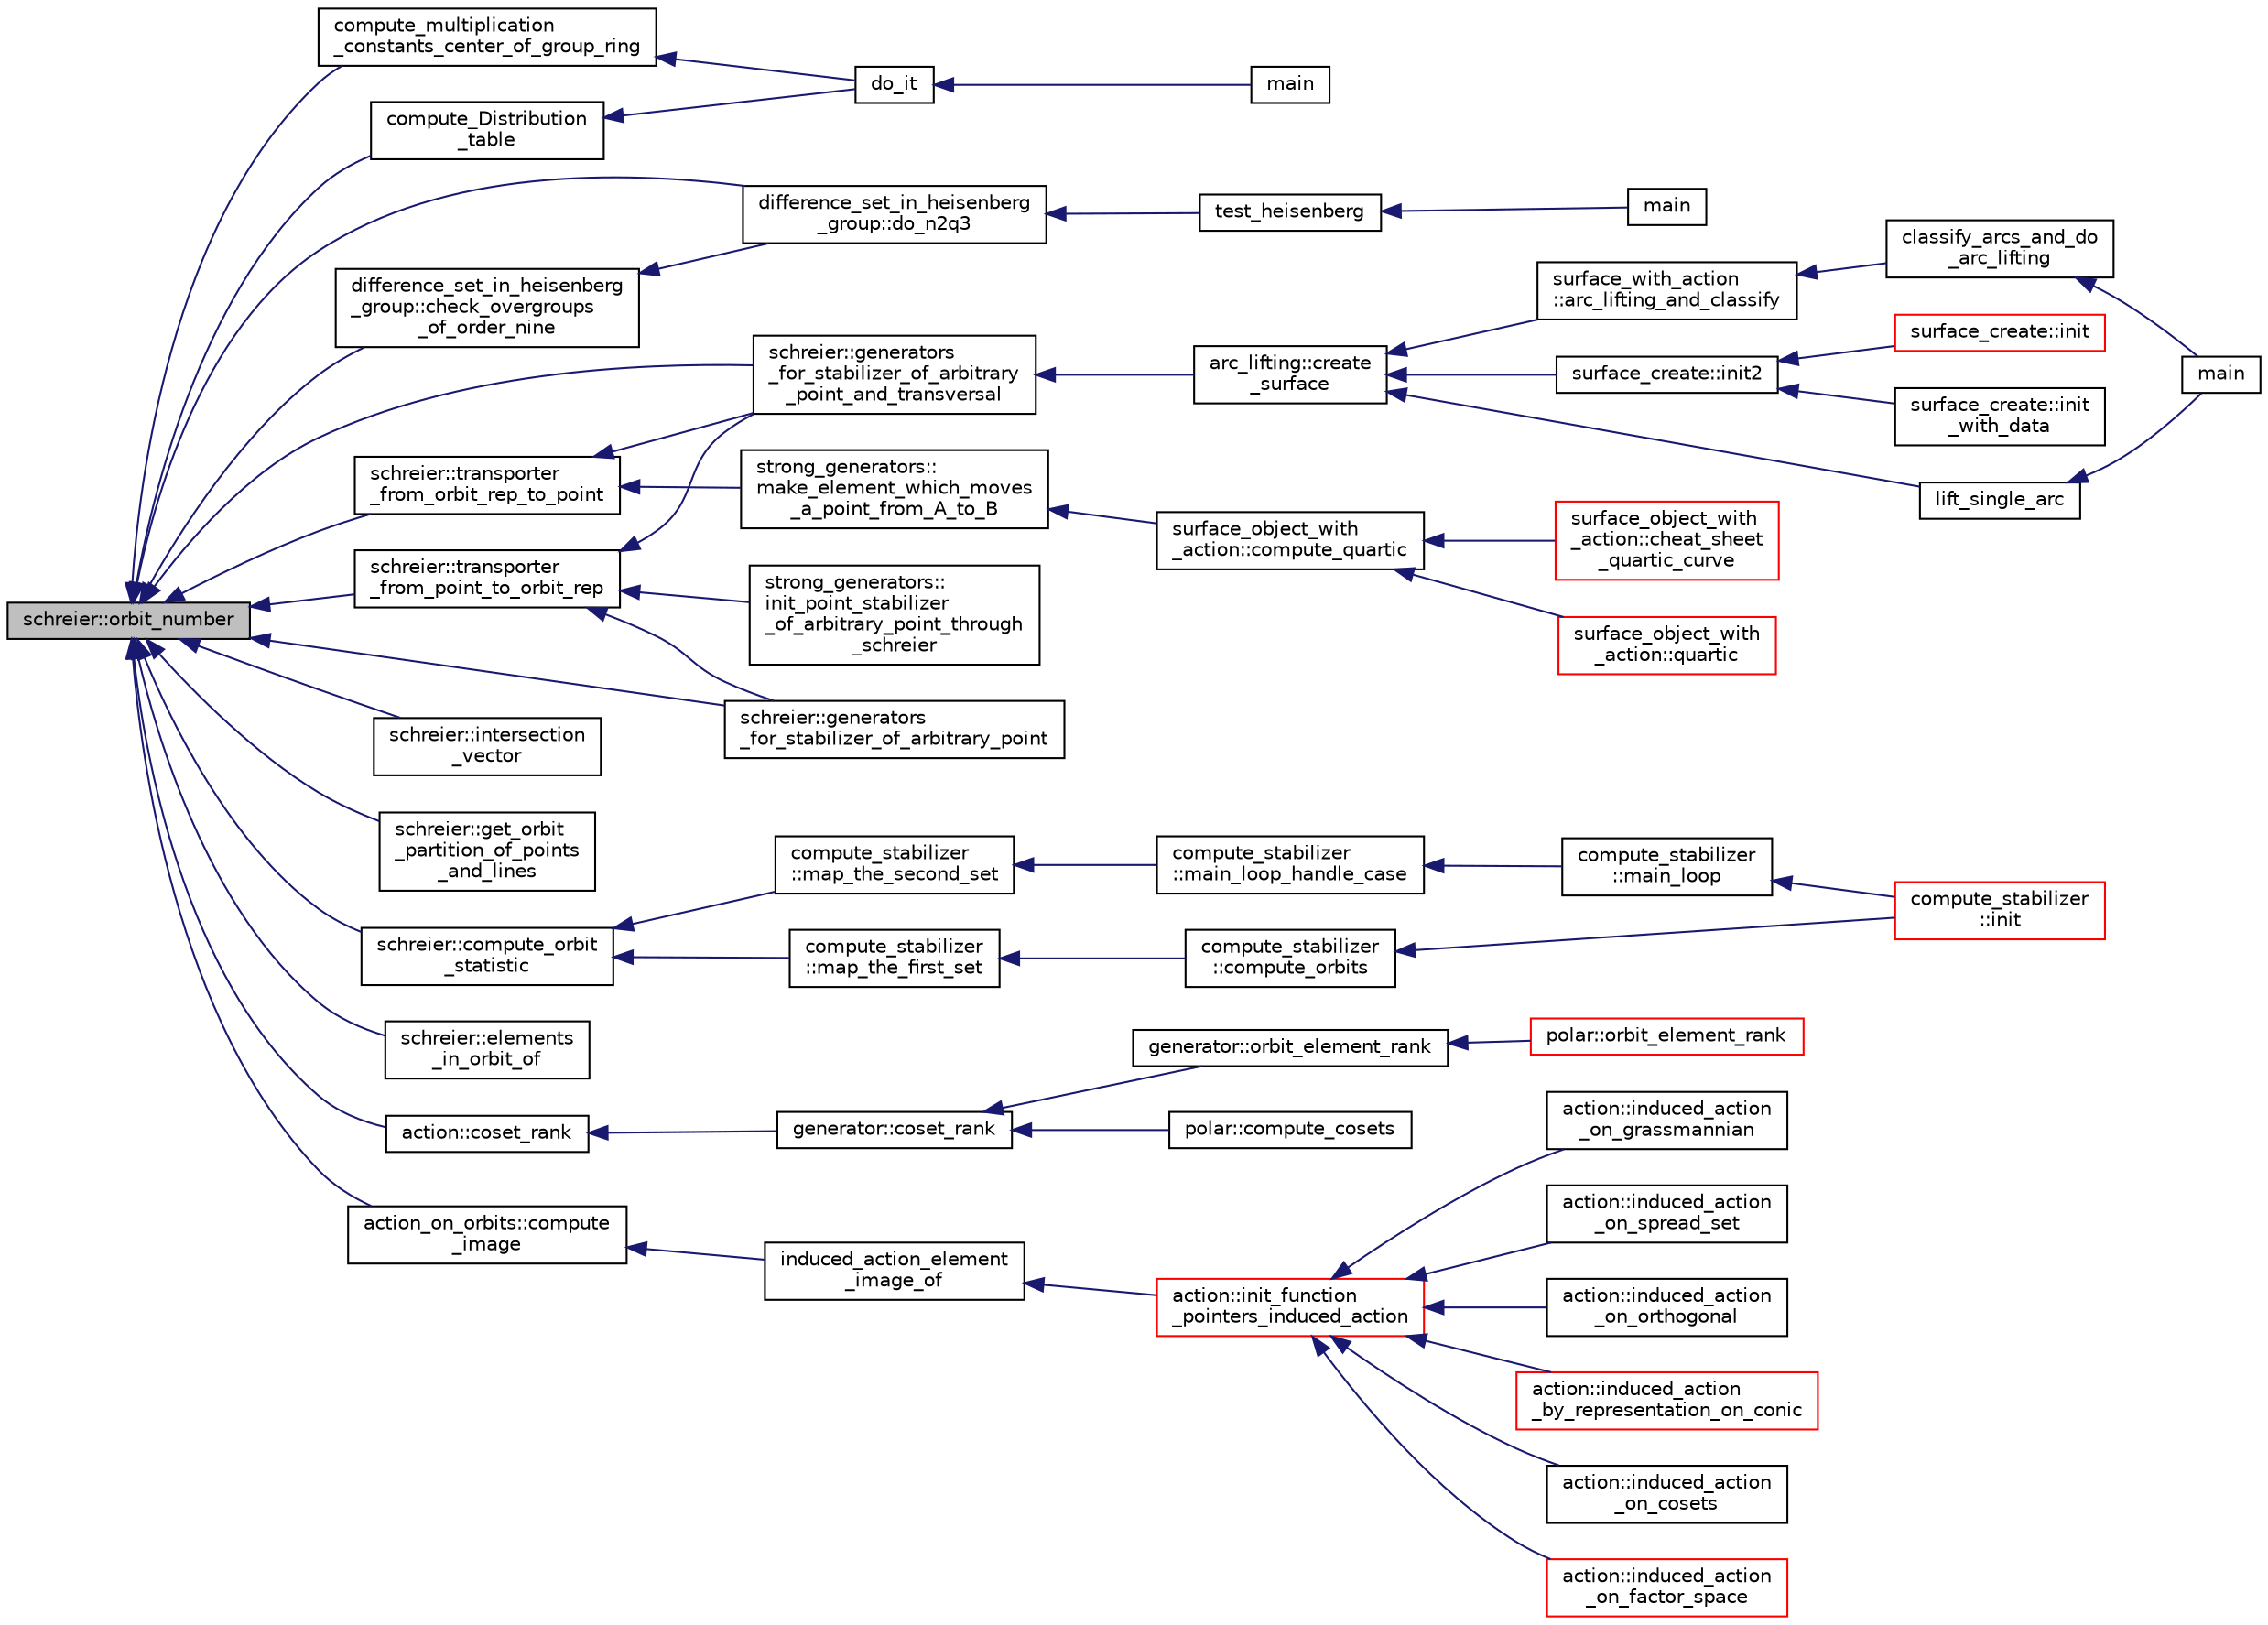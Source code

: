 digraph "schreier::orbit_number"
{
  edge [fontname="Helvetica",fontsize="10",labelfontname="Helvetica",labelfontsize="10"];
  node [fontname="Helvetica",fontsize="10",shape=record];
  rankdir="LR";
  Node3058 [label="schreier::orbit_number",height=0.2,width=0.4,color="black", fillcolor="grey75", style="filled", fontcolor="black"];
  Node3058 -> Node3059 [dir="back",color="midnightblue",fontsize="10",style="solid",fontname="Helvetica"];
  Node3059 [label="compute_multiplication\l_constants_center_of_group_ring",height=0.2,width=0.4,color="black", fillcolor="white", style="filled",URL="$da/da3/burnside_8_c.html#af95d10e11c7b51283e5e458a907ea660"];
  Node3059 -> Node3060 [dir="back",color="midnightblue",fontsize="10",style="solid",fontname="Helvetica"];
  Node3060 [label="do_it",height=0.2,width=0.4,color="black", fillcolor="white", style="filled",URL="$da/da3/burnside_8_c.html#a6a1ed4d46bdb13e56112f47f0565c25b"];
  Node3060 -> Node3061 [dir="back",color="midnightblue",fontsize="10",style="solid",fontname="Helvetica"];
  Node3061 [label="main",height=0.2,width=0.4,color="black", fillcolor="white", style="filled",URL="$da/da3/burnside_8_c.html#a3c04138a5bfe5d72780bb7e82a18e627"];
  Node3058 -> Node3062 [dir="back",color="midnightblue",fontsize="10",style="solid",fontname="Helvetica"];
  Node3062 [label="compute_Distribution\l_table",height=0.2,width=0.4,color="black", fillcolor="white", style="filled",URL="$da/da3/burnside_8_c.html#aab8b0528e91c0ef087c49a16ec0d3d8e"];
  Node3062 -> Node3060 [dir="back",color="midnightblue",fontsize="10",style="solid",fontname="Helvetica"];
  Node3058 -> Node3063 [dir="back",color="midnightblue",fontsize="10",style="solid",fontname="Helvetica"];
  Node3063 [label="difference_set_in_heisenberg\l_group::do_n2q3",height=0.2,width=0.4,color="black", fillcolor="white", style="filled",URL="$de/d8a/classdifference__set__in__heisenberg__group.html#aca82ff116dd5d17cfbb311e809b6d023"];
  Node3063 -> Node3064 [dir="back",color="midnightblue",fontsize="10",style="solid",fontname="Helvetica"];
  Node3064 [label="test_heisenberg",height=0.2,width=0.4,color="black", fillcolor="white", style="filled",URL="$d7/db9/tao_8_c.html#a87d0c5c3b1f228ddbc4f326d3b662c24"];
  Node3064 -> Node3065 [dir="back",color="midnightblue",fontsize="10",style="solid",fontname="Helvetica"];
  Node3065 [label="main",height=0.2,width=0.4,color="black", fillcolor="white", style="filled",URL="$d7/db9/tao_8_c.html#a3c04138a5bfe5d72780bb7e82a18e627"];
  Node3058 -> Node3066 [dir="back",color="midnightblue",fontsize="10",style="solid",fontname="Helvetica"];
  Node3066 [label="difference_set_in_heisenberg\l_group::check_overgroups\l_of_order_nine",height=0.2,width=0.4,color="black", fillcolor="white", style="filled",URL="$de/d8a/classdifference__set__in__heisenberg__group.html#af7075193cf272d5b63356e21ec1ab8a8"];
  Node3066 -> Node3063 [dir="back",color="midnightblue",fontsize="10",style="solid",fontname="Helvetica"];
  Node3058 -> Node3067 [dir="back",color="midnightblue",fontsize="10",style="solid",fontname="Helvetica"];
  Node3067 [label="schreier::transporter\l_from_orbit_rep_to_point",height=0.2,width=0.4,color="black", fillcolor="white", style="filled",URL="$d3/dd6/classschreier.html#af3b4f9632d21b92be2dc87c98f8429f3"];
  Node3067 -> Node3068 [dir="back",color="midnightblue",fontsize="10",style="solid",fontname="Helvetica"];
  Node3068 [label="schreier::generators\l_for_stabilizer_of_arbitrary\l_point_and_transversal",height=0.2,width=0.4,color="black", fillcolor="white", style="filled",URL="$d3/dd6/classschreier.html#a63e4acebeefabb5a5dd6f4c2a60398f5"];
  Node3068 -> Node3069 [dir="back",color="midnightblue",fontsize="10",style="solid",fontname="Helvetica"];
  Node3069 [label="arc_lifting::create\l_surface",height=0.2,width=0.4,color="black", fillcolor="white", style="filled",URL="$dc/db7/classarc__lifting.html#a2b1fd46281de9ff3fef00fc122d39b2b"];
  Node3069 -> Node3070 [dir="back",color="midnightblue",fontsize="10",style="solid",fontname="Helvetica"];
  Node3070 [label="lift_single_arc",height=0.2,width=0.4,color="black", fillcolor="white", style="filled",URL="$d6/dc3/arc__lifting__main_8_c.html#a0bdc148f70112959722a40cf9758d54b"];
  Node3070 -> Node3071 [dir="back",color="midnightblue",fontsize="10",style="solid",fontname="Helvetica"];
  Node3071 [label="main",height=0.2,width=0.4,color="black", fillcolor="white", style="filled",URL="$d6/dc3/arc__lifting__main_8_c.html#a217dbf8b442f20279ea00b898af96f52"];
  Node3069 -> Node3072 [dir="back",color="midnightblue",fontsize="10",style="solid",fontname="Helvetica"];
  Node3072 [label="surface_create::init2",height=0.2,width=0.4,color="black", fillcolor="white", style="filled",URL="$de/da4/classsurface__create.html#a0d600640f7dd62d5a6c36443effdab59"];
  Node3072 -> Node3073 [dir="back",color="midnightblue",fontsize="10",style="solid",fontname="Helvetica"];
  Node3073 [label="surface_create::init\l_with_data",height=0.2,width=0.4,color="black", fillcolor="white", style="filled",URL="$de/da4/classsurface__create.html#a9226f687139676532adb1aa971fbade2"];
  Node3072 -> Node3074 [dir="back",color="midnightblue",fontsize="10",style="solid",fontname="Helvetica"];
  Node3074 [label="surface_create::init",height=0.2,width=0.4,color="red", fillcolor="white", style="filled",URL="$de/da4/classsurface__create.html#ab0db5c12825f778e3caf8aa4da02eb06"];
  Node3069 -> Node3076 [dir="back",color="midnightblue",fontsize="10",style="solid",fontname="Helvetica"];
  Node3076 [label="surface_with_action\l::arc_lifting_and_classify",height=0.2,width=0.4,color="black", fillcolor="white", style="filled",URL="$d8/df9/classsurface__with__action.html#a62a3948f830c59e09ef94937650a07a4"];
  Node3076 -> Node3077 [dir="back",color="midnightblue",fontsize="10",style="solid",fontname="Helvetica"];
  Node3077 [label="classify_arcs_and_do\l_arc_lifting",height=0.2,width=0.4,color="black", fillcolor="white", style="filled",URL="$d6/dc3/arc__lifting__main_8_c.html#afdd7be16f16b8c71e9a72fe5f6a0b59c"];
  Node3077 -> Node3071 [dir="back",color="midnightblue",fontsize="10",style="solid",fontname="Helvetica"];
  Node3067 -> Node3078 [dir="back",color="midnightblue",fontsize="10",style="solid",fontname="Helvetica"];
  Node3078 [label="strong_generators::\lmake_element_which_moves\l_a_point_from_A_to_B",height=0.2,width=0.4,color="black", fillcolor="white", style="filled",URL="$dc/d09/classstrong__generators.html#a79373238f3c6236b063333312b2564a8"];
  Node3078 -> Node3079 [dir="back",color="midnightblue",fontsize="10",style="solid",fontname="Helvetica"];
  Node3079 [label="surface_object_with\l_action::compute_quartic",height=0.2,width=0.4,color="black", fillcolor="white", style="filled",URL="$db/d28/classsurface__object__with__action.html#a81b56bce88b110aa6b38cfd4dce46122"];
  Node3079 -> Node3080 [dir="back",color="midnightblue",fontsize="10",style="solid",fontname="Helvetica"];
  Node3080 [label="surface_object_with\l_action::quartic",height=0.2,width=0.4,color="red", fillcolor="white", style="filled",URL="$db/d28/classsurface__object__with__action.html#a0143b698eb050332a79ed95f7d274ada"];
  Node3079 -> Node3081 [dir="back",color="midnightblue",fontsize="10",style="solid",fontname="Helvetica"];
  Node3081 [label="surface_object_with\l_action::cheat_sheet\l_quartic_curve",height=0.2,width=0.4,color="red", fillcolor="white", style="filled",URL="$db/d28/classsurface__object__with__action.html#a7f42e37fc76dd9b6b113e35c2b886b36"];
  Node3058 -> Node3083 [dir="back",color="midnightblue",fontsize="10",style="solid",fontname="Helvetica"];
  Node3083 [label="schreier::transporter\l_from_point_to_orbit_rep",height=0.2,width=0.4,color="black", fillcolor="white", style="filled",URL="$d3/dd6/classschreier.html#a744c4deba9028908bc955ddfbfd6f424"];
  Node3083 -> Node3068 [dir="back",color="midnightblue",fontsize="10",style="solid",fontname="Helvetica"];
  Node3083 -> Node3084 [dir="back",color="midnightblue",fontsize="10",style="solid",fontname="Helvetica"];
  Node3084 [label="schreier::generators\l_for_stabilizer_of_arbitrary_point",height=0.2,width=0.4,color="black", fillcolor="white", style="filled",URL="$d3/dd6/classschreier.html#aa6cc932d095c7acfbc2f764828fde3f8"];
  Node3083 -> Node3085 [dir="back",color="midnightblue",fontsize="10",style="solid",fontname="Helvetica"];
  Node3085 [label="strong_generators::\linit_point_stabilizer\l_of_arbitrary_point_through\l_schreier",height=0.2,width=0.4,color="black", fillcolor="white", style="filled",URL="$dc/d09/classstrong__generators.html#a51fbf5e2eeb7ad0c700315ccb4001781"];
  Node3058 -> Node3086 [dir="back",color="midnightblue",fontsize="10",style="solid",fontname="Helvetica"];
  Node3086 [label="schreier::intersection\l_vector",height=0.2,width=0.4,color="black", fillcolor="white", style="filled",URL="$d3/dd6/classschreier.html#ad3eb33470da4e9e011f2ddf2c46f06a8"];
  Node3058 -> Node3087 [dir="back",color="midnightblue",fontsize="10",style="solid",fontname="Helvetica"];
  Node3087 [label="schreier::get_orbit\l_partition_of_points\l_and_lines",height=0.2,width=0.4,color="black", fillcolor="white", style="filled",URL="$d3/dd6/classschreier.html#a21f20632d1ca65c28fb89d53e5cba55a"];
  Node3058 -> Node3068 [dir="back",color="midnightblue",fontsize="10",style="solid",fontname="Helvetica"];
  Node3058 -> Node3084 [dir="back",color="midnightblue",fontsize="10",style="solid",fontname="Helvetica"];
  Node3058 -> Node3088 [dir="back",color="midnightblue",fontsize="10",style="solid",fontname="Helvetica"];
  Node3088 [label="schreier::compute_orbit\l_statistic",height=0.2,width=0.4,color="black", fillcolor="white", style="filled",URL="$d3/dd6/classschreier.html#aa3624e59df28a3283e48a300fcfcd62f"];
  Node3088 -> Node3089 [dir="back",color="midnightblue",fontsize="10",style="solid",fontname="Helvetica"];
  Node3089 [label="compute_stabilizer\l::map_the_first_set",height=0.2,width=0.4,color="black", fillcolor="white", style="filled",URL="$d8/d30/classcompute__stabilizer.html#aa6e4fadcc19cb8277fadb010f945f169"];
  Node3089 -> Node3090 [dir="back",color="midnightblue",fontsize="10",style="solid",fontname="Helvetica"];
  Node3090 [label="compute_stabilizer\l::compute_orbits",height=0.2,width=0.4,color="black", fillcolor="white", style="filled",URL="$d8/d30/classcompute__stabilizer.html#ad79e5030c333022ae2a12562459a8948"];
  Node3090 -> Node3091 [dir="back",color="midnightblue",fontsize="10",style="solid",fontname="Helvetica"];
  Node3091 [label="compute_stabilizer\l::init",height=0.2,width=0.4,color="red", fillcolor="white", style="filled",URL="$d8/d30/classcompute__stabilizer.html#a36a1729430f317a65559220a8206a7d7"];
  Node3088 -> Node3101 [dir="back",color="midnightblue",fontsize="10",style="solid",fontname="Helvetica"];
  Node3101 [label="compute_stabilizer\l::map_the_second_set",height=0.2,width=0.4,color="black", fillcolor="white", style="filled",URL="$d8/d30/classcompute__stabilizer.html#adb48cb6be62614928c8a54f06ccb243d"];
  Node3101 -> Node3102 [dir="back",color="midnightblue",fontsize="10",style="solid",fontname="Helvetica"];
  Node3102 [label="compute_stabilizer\l::main_loop_handle_case",height=0.2,width=0.4,color="black", fillcolor="white", style="filled",URL="$d8/d30/classcompute__stabilizer.html#a040fb5c6ad50133c5a16a35ed5b2ecc4"];
  Node3102 -> Node3103 [dir="back",color="midnightblue",fontsize="10",style="solid",fontname="Helvetica"];
  Node3103 [label="compute_stabilizer\l::main_loop",height=0.2,width=0.4,color="black", fillcolor="white", style="filled",URL="$d8/d30/classcompute__stabilizer.html#ae8615a28e0494704450689b6ea0b7ca2"];
  Node3103 -> Node3091 [dir="back",color="midnightblue",fontsize="10",style="solid",fontname="Helvetica"];
  Node3058 -> Node3104 [dir="back",color="midnightblue",fontsize="10",style="solid",fontname="Helvetica"];
  Node3104 [label="schreier::elements\l_in_orbit_of",height=0.2,width=0.4,color="black", fillcolor="white", style="filled",URL="$d3/dd6/classschreier.html#a50c0574448d65644e0d408b718662132"];
  Node3058 -> Node3105 [dir="back",color="midnightblue",fontsize="10",style="solid",fontname="Helvetica"];
  Node3105 [label="action::coset_rank",height=0.2,width=0.4,color="black", fillcolor="white", style="filled",URL="$d2/d86/classaction.html#a5757c5b9562366be88526cc943c015e0"];
  Node3105 -> Node3106 [dir="back",color="midnightblue",fontsize="10",style="solid",fontname="Helvetica"];
  Node3106 [label="generator::coset_rank",height=0.2,width=0.4,color="black", fillcolor="white", style="filled",URL="$d7/d73/classgenerator.html#aee00240c0ae71885dd9d23b5423c56d9"];
  Node3106 -> Node3107 [dir="back",color="midnightblue",fontsize="10",style="solid",fontname="Helvetica"];
  Node3107 [label="polar::compute_cosets",height=0.2,width=0.4,color="black", fillcolor="white", style="filled",URL="$da/d1c/classpolar.html#a1fae83636607982bad299fd84380fc40"];
  Node3106 -> Node3108 [dir="back",color="midnightblue",fontsize="10",style="solid",fontname="Helvetica"];
  Node3108 [label="generator::orbit_element_rank",height=0.2,width=0.4,color="black", fillcolor="white", style="filled",URL="$d7/d73/classgenerator.html#a98e10a923dffa737fdb6ebc703d53fae"];
  Node3108 -> Node3109 [dir="back",color="midnightblue",fontsize="10",style="solid",fontname="Helvetica"];
  Node3109 [label="polar::orbit_element_rank",height=0.2,width=0.4,color="red", fillcolor="white", style="filled",URL="$da/d1c/classpolar.html#a70551ff23175b280b66bce27fe200275"];
  Node3058 -> Node3111 [dir="back",color="midnightblue",fontsize="10",style="solid",fontname="Helvetica"];
  Node3111 [label="action_on_orbits::compute\l_image",height=0.2,width=0.4,color="black", fillcolor="white", style="filled",URL="$da/d89/classaction__on__orbits.html#ae32159cdaf30612c7e47de4593b32342"];
  Node3111 -> Node3112 [dir="back",color="midnightblue",fontsize="10",style="solid",fontname="Helvetica"];
  Node3112 [label="induced_action_element\l_image_of",height=0.2,width=0.4,color="black", fillcolor="white", style="filled",URL="$d3/d27/interface_8_c.html#a821850d6c3988dd122de0489cd36f0f0"];
  Node3112 -> Node3113 [dir="back",color="midnightblue",fontsize="10",style="solid",fontname="Helvetica"];
  Node3113 [label="action::init_function\l_pointers_induced_action",height=0.2,width=0.4,color="red", fillcolor="white", style="filled",URL="$d2/d86/classaction.html#a3b9287d084b24f7a3b9532a7589c58de"];
  Node3113 -> Node3114 [dir="back",color="midnightblue",fontsize="10",style="solid",fontname="Helvetica"];
  Node3114 [label="action::induced_action\l_by_representation_on_conic",height=0.2,width=0.4,color="red", fillcolor="white", style="filled",URL="$d2/d86/classaction.html#a228538e3f07bc186db8eb5da8b90f617"];
  Node3113 -> Node3122 [dir="back",color="midnightblue",fontsize="10",style="solid",fontname="Helvetica"];
  Node3122 [label="action::induced_action\l_on_cosets",height=0.2,width=0.4,color="black", fillcolor="white", style="filled",URL="$d2/d86/classaction.html#acbdff5ffed42af6a01f07dffb2787237"];
  Node3113 -> Node3123 [dir="back",color="midnightblue",fontsize="10",style="solid",fontname="Helvetica"];
  Node3123 [label="action::induced_action\l_on_factor_space",height=0.2,width=0.4,color="red", fillcolor="white", style="filled",URL="$d2/d86/classaction.html#af501ff2aa74fb6049bee5c01cd8b909b"];
  Node3113 -> Node3191 [dir="back",color="midnightblue",fontsize="10",style="solid",fontname="Helvetica"];
  Node3191 [label="action::induced_action\l_on_grassmannian",height=0.2,width=0.4,color="black", fillcolor="white", style="filled",URL="$d2/d86/classaction.html#a295b730ecc0b0bf30f714094fef956ea"];
  Node3113 -> Node3192 [dir="back",color="midnightblue",fontsize="10",style="solid",fontname="Helvetica"];
  Node3192 [label="action::induced_action\l_on_spread_set",height=0.2,width=0.4,color="black", fillcolor="white", style="filled",URL="$d2/d86/classaction.html#a7c5839c650592f083dc850d81ed05a5b"];
  Node3113 -> Node3193 [dir="back",color="midnightblue",fontsize="10",style="solid",fontname="Helvetica"];
  Node3193 [label="action::induced_action\l_on_orthogonal",height=0.2,width=0.4,color="black", fillcolor="white", style="filled",URL="$d2/d86/classaction.html#a4f191cee643a81d7f18a4d729084e945"];
}
